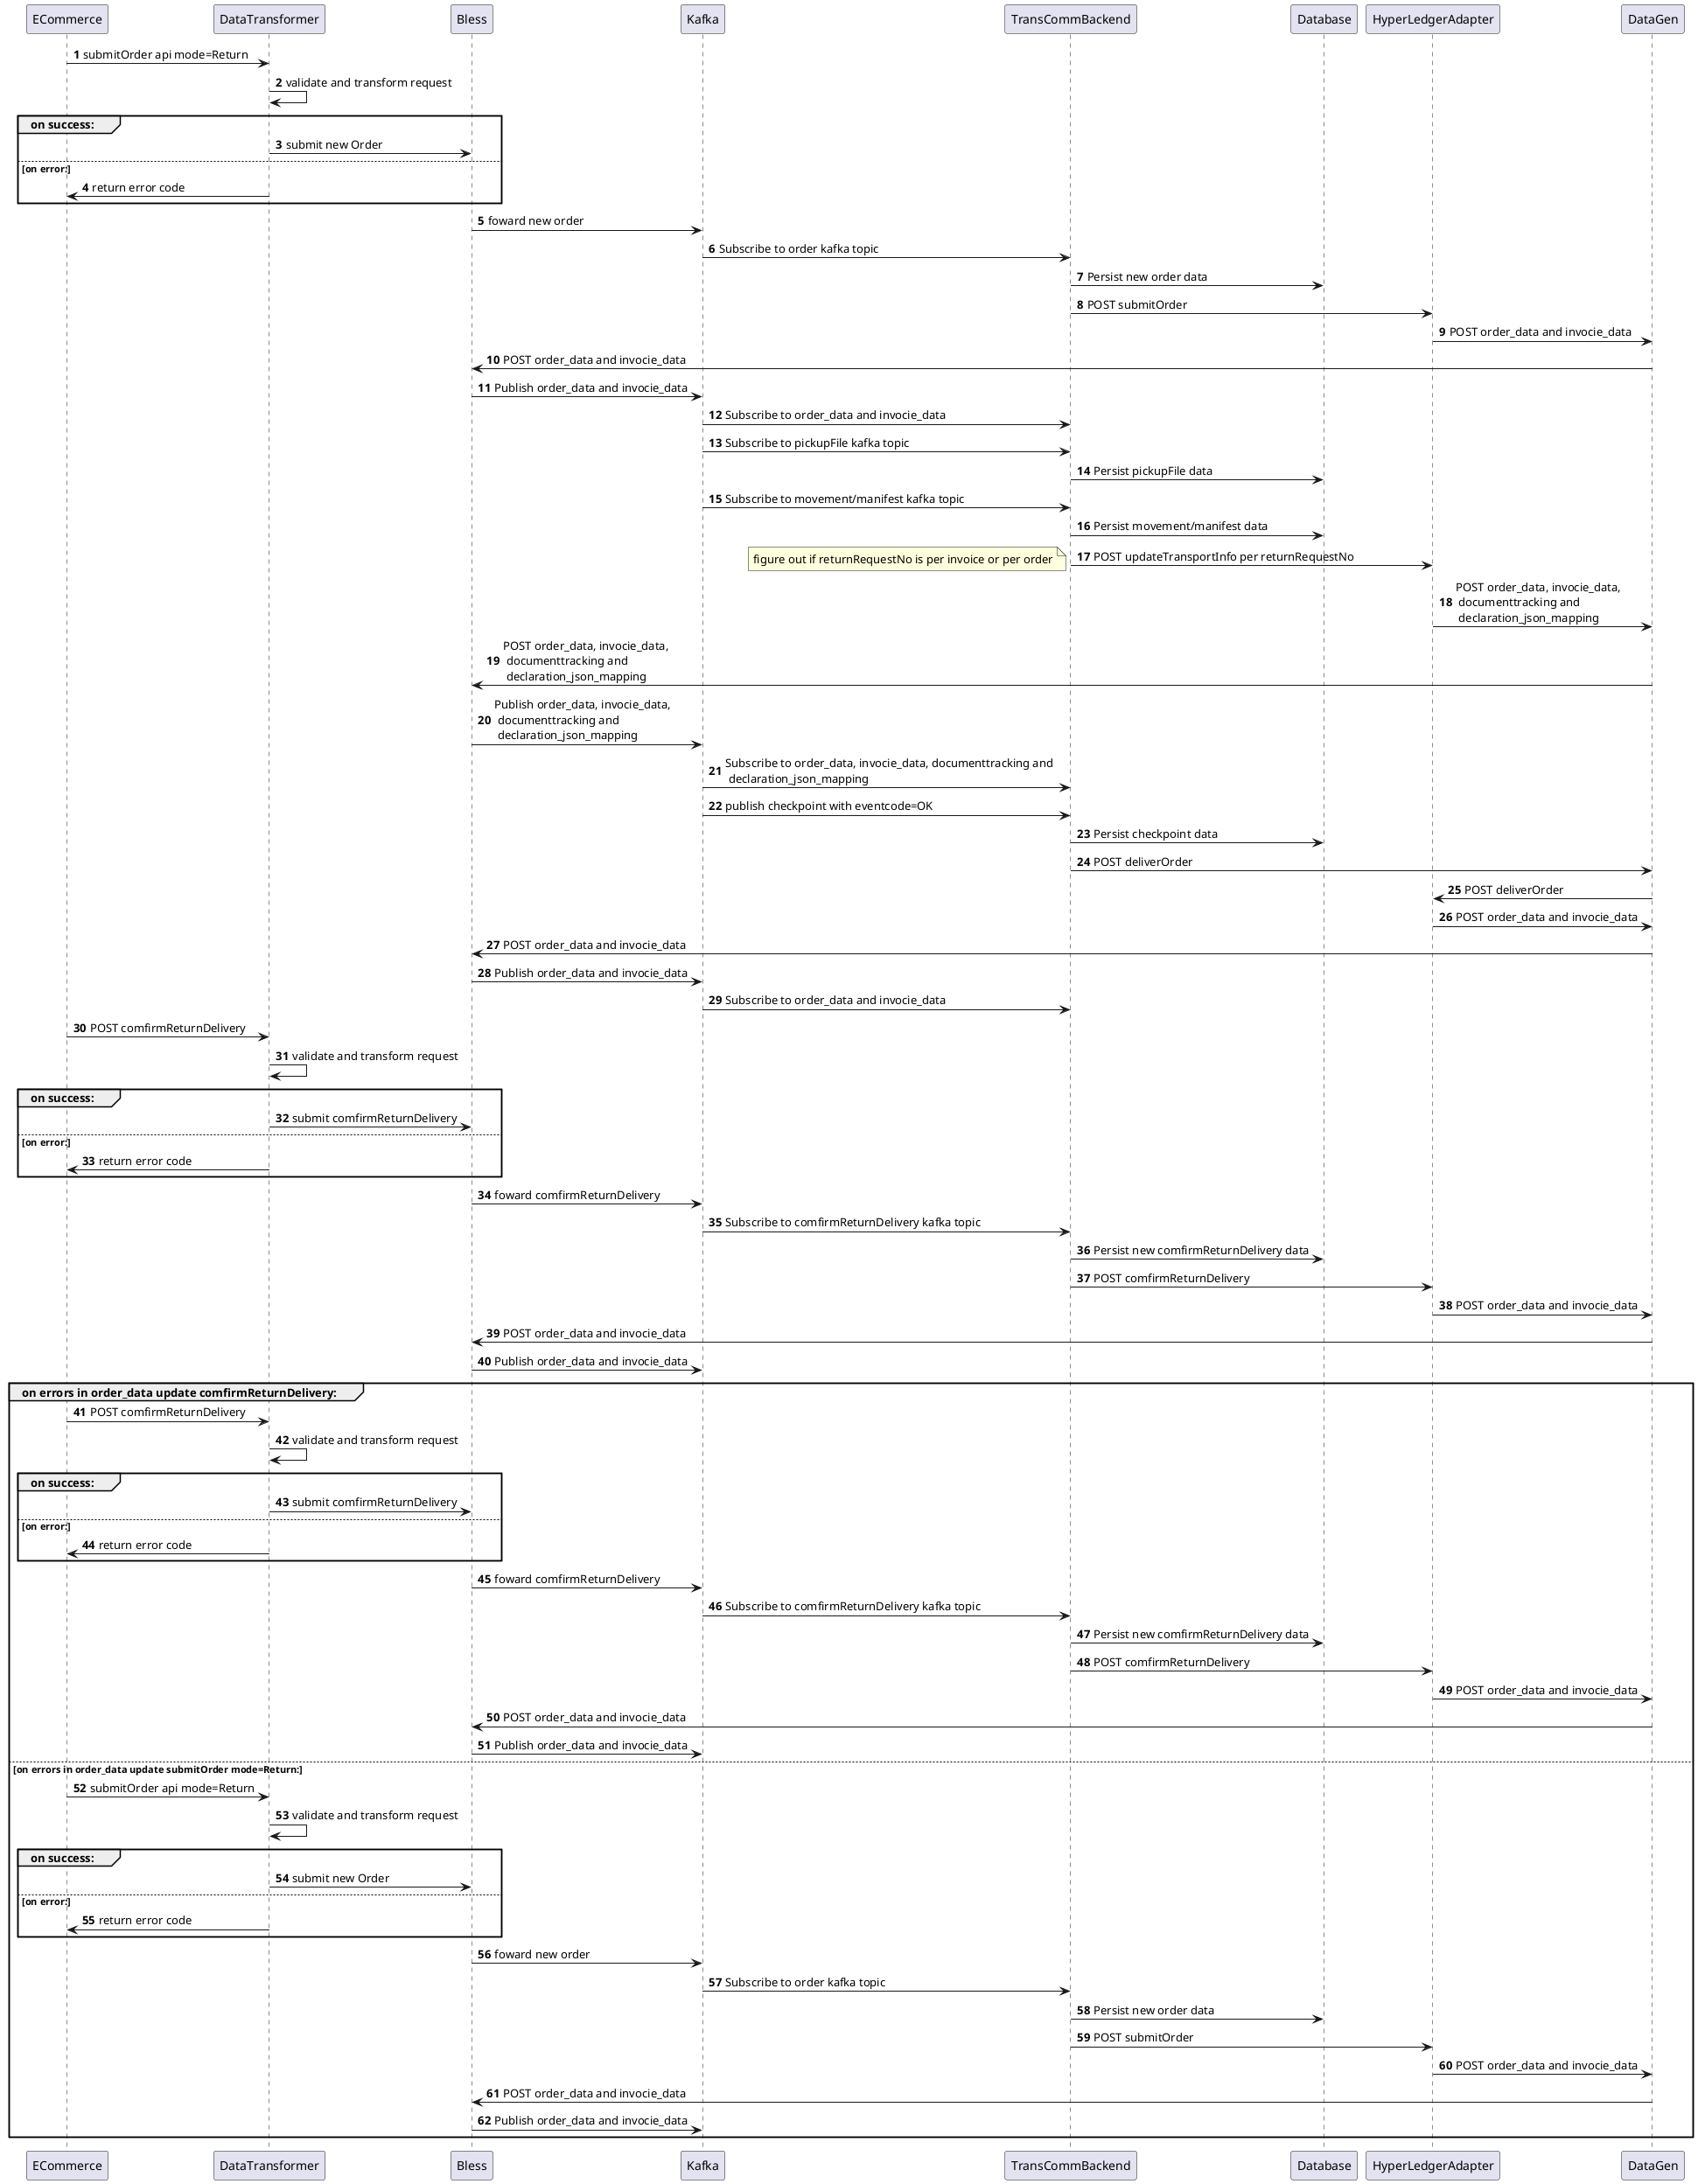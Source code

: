 @startuml complete return flow
autonumber
ECommerce -> DataTransformer: submitOrder api mode=Return
DataTransformer -> DataTransformer: validate and transform request
group on success:
    DataTransformer -> Bless: submit new Order
else on error:
    DataTransformer -> ECommerce: return error code
end
Bless -> Kafka: foward new order
Kafka -> TransCommBackend: Subscribe to order kafka topic
TransCommBackend -> Database: Persist new order data
TransCommBackend -> HyperLedgerAdapter:POST submitOrder
HyperLedgerAdapter -> DataGen: POST order_data and invocie_data
DataGen -> Bless: POST order_data and invocie_data
Bless -> Kafka: Publish order_data and invocie_data
Kafka -> TransCommBackend: Subscribe to order_data and invocie_data
Kafka -> TransCommBackend: Subscribe to pickupFile kafka topic
TransCommBackend -> Database: Persist pickupFile data
Kafka -> TransCommBackend: Subscribe to movement/manifest kafka topic
TransCommBackend -> Database: Persist movement/manifest data
TransCommBackend -> HyperLedgerAdapter: POST updateTransportInfo per returnRequestNo
note left: figure out if returnRequestNo is per invoice or per order
HyperLedgerAdapter -> DataGen: POST order_data, invocie_data, \r documenttracking and \r declaration_json_mapping
DataGen -> Bless: POST order_data, invocie_data, \r documenttracking and \r declaration_json_mapping
Bless -> Kafka: Publish order_data, invocie_data, \r documenttracking and \r declaration_json_mapping
Kafka -> TransCommBackend: Subscribe to order_data, invocie_data, documenttracking and \r declaration_json_mapping
Kafka -> TransCommBackend: publish checkpoint with eventcode=OK
TransCommBackend -> Database: Persist checkpoint data
TransCommBackend -> DataGen: POST deliverOrder
DataGen -> HyperLedgerAdapter: POST deliverOrder
HyperLedgerAdapter -> DataGen: POST order_data and invocie_data
DataGen -> Bless: POST order_data and invocie_data
Bless -> Kafka: Publish order_data and invocie_data
Kafka -> TransCommBackend: Subscribe to order_data and invocie_data

ECommerce -> DataTransformer: POST comfirmReturnDelivery
DataTransformer -> DataTransformer: validate and transform request
group on success:
    DataTransformer -> Bless: submit comfirmReturnDelivery
else on error:
    DataTransformer -> ECommerce: return error code
end
Bless -> Kafka: foward comfirmReturnDelivery
Kafka -> TransCommBackend: Subscribe to comfirmReturnDelivery kafka topic
TransCommBackend -> Database: Persist new comfirmReturnDelivery data
TransCommBackend -> HyperLedgerAdapter:POST comfirmReturnDelivery
HyperLedgerAdapter -> DataGen: POST order_data and invocie_data
DataGen -> Bless: POST order_data and invocie_data
Bless -> Kafka: Publish order_data and invocie_data
group on errors in order_data update comfirmReturnDelivery:
    ECommerce -> DataTransformer: POST comfirmReturnDelivery
    DataTransformer -> DataTransformer: validate and transform request
    group on success:
        DataTransformer -> Bless: submit comfirmReturnDelivery
    else on error:
        DataTransformer -> ECommerce: return error code
    end
    Bless -> Kafka: foward comfirmReturnDelivery
    Kafka -> TransCommBackend: Subscribe to comfirmReturnDelivery kafka topic
    TransCommBackend -> Database: Persist new comfirmReturnDelivery data
    TransCommBackend -> HyperLedgerAdapter:POST comfirmReturnDelivery
    HyperLedgerAdapter -> DataGen: POST order_data and invocie_data
    DataGen -> Bless: POST order_data and invocie_data
    Bless -> Kafka: Publish order_data and invocie_data
else on errors in order_data update submitOrder mode=Return:
    ECommerce -> DataTransformer: submitOrder api mode=Return
DataTransformer -> DataTransformer: validate and transform request
group on success:
    DataTransformer -> Bless: submit new Order
else on error:
    DataTransformer -> ECommerce: return error code
end
    Bless -> Kafka: foward new order
    Kafka -> TransCommBackend: Subscribe to order kafka topic
    TransCommBackend -> Database: Persist new order data
    TransCommBackend -> HyperLedgerAdapter:POST submitOrder
    HyperLedgerAdapter -> DataGen: POST order_data and invocie_data
    DataGen -> Bless: POST order_data and invocie_data
    Bless -> Kafka: Publish order_data and invocie_data
end
@enduml